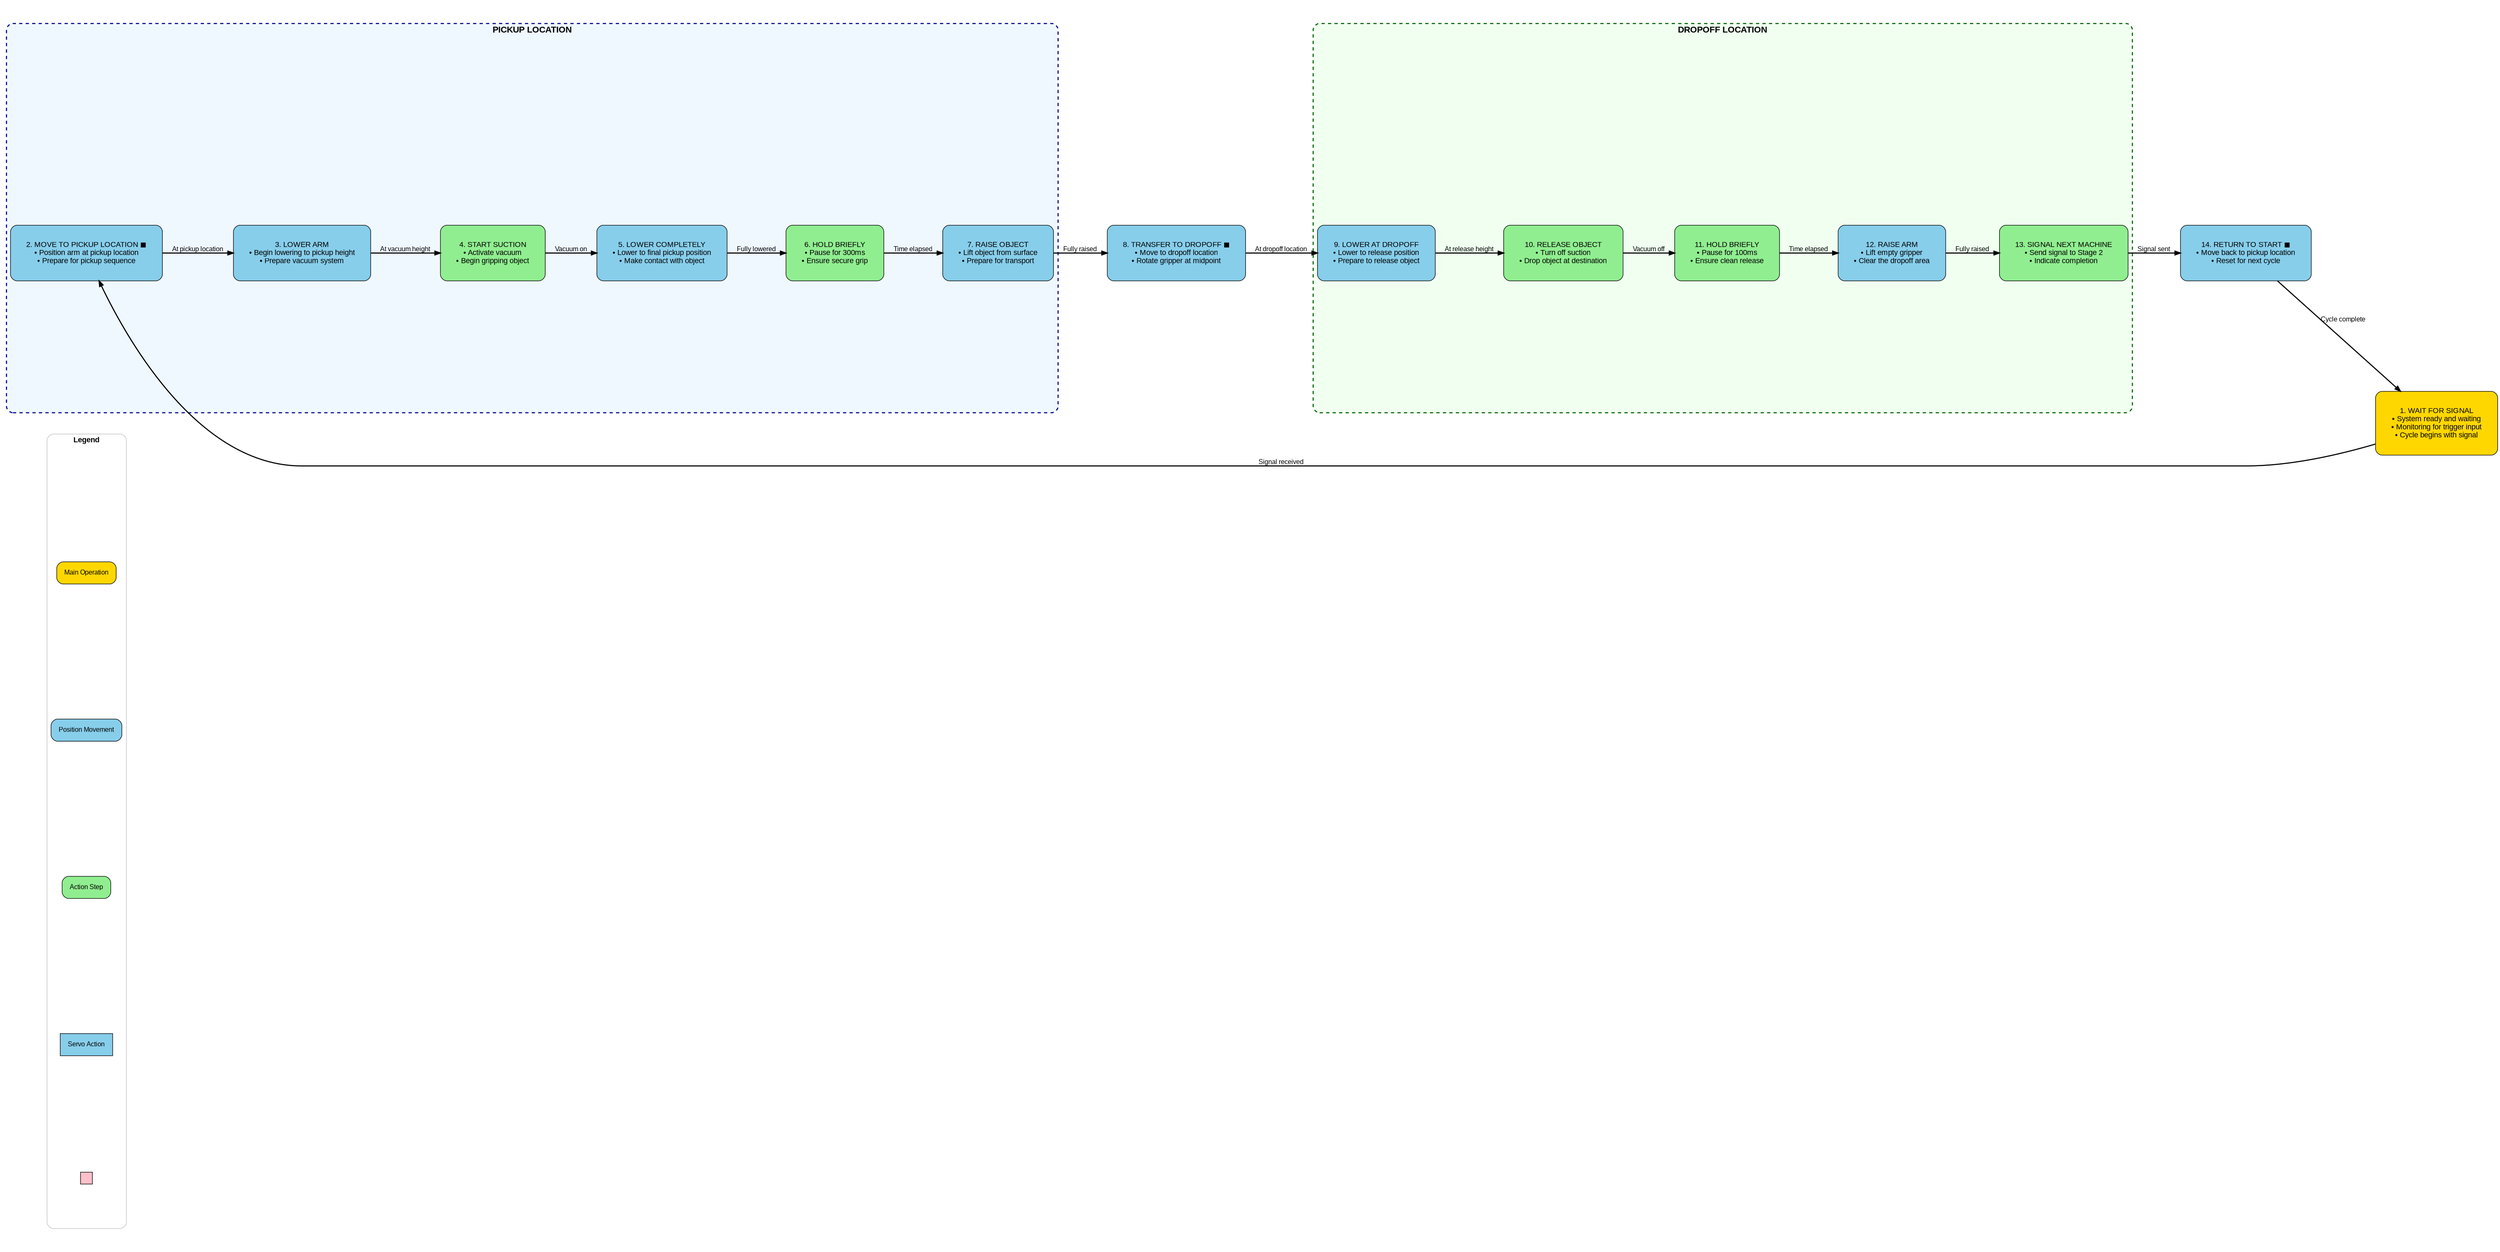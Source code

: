 digraph G {
    // Graph settings
    rankdir=LR;  // Left to Right direction
    size="40,20";  // Much larger dimensions
    dpi=400;  // Higher DPI
    ratio=fill;
    node [shape=box, style="rounded,filled", fontname="Arial", fontsize=14, margin=0.4]; // Larger font and margin
    edge [fontname="Arial", fontsize=12, penwidth=2.0]; // Thicker edges, larger font
    splines=true;
    
    // Legend
    subgraph cluster_legend {
        label = "Legend";
        fontsize=14;
        fontname="Arial Bold";
        style="rounded";
        color=gray;
        node [margin=0.2, fontsize=12];
        
        main [label="Main Operation", fillcolor="gold1", penwidth=1];
        position [label="Position Movement", fillcolor="skyblue", penwidth=1];
        action [label="Action Step", fillcolor="lightgreen", penwidth=1];
        servo [label="Servo Action", shape="box", style="filled", fillcolor="skyblue", penwidth=1];
        servo_icon [label="", shape="square", style="filled", fillcolor="pink", width=0.3, height=0.3, fixedsize=true];
    }
    
    // Start node (outside of locations)
    start [label="1. WAIT FOR SIGNAL\n• System ready and waiting\n• Monitoring for trigger input\n• Cycle begins with signal", fillcolor="gold1"];

    // Pickup Location Cluster
    subgraph cluster_pickup {
        label = "PICKUP LOCATION";
        fontsize=16;
        fontname="Arial Bold";
        style="rounded,dashed";
        color="darkblue";
        bgcolor="aliceblue";
        penwidth=2.0;
        
        // Process nodes for pickup location
        move_to_pickup [label="2. MOVE TO PICKUP LOCATION ◼\n• Position arm at pickup location\n• Prepare for pickup sequence", fillcolor="skyblue"];
        
        lower_for_pickup [label="3. LOWER ARM\n• Begin lowering to pickup height\n• Prepare vacuum system", fillcolor="skyblue"];
        
        activate_vacuum [label="4. START SUCTION\n• Activate vacuum\n• Begin gripping object", fillcolor="lightgreen"];
        
        continue_lower [label="5. LOWER COMPLETELY\n• Lower to final pickup position\n• Make contact with object", fillcolor="skyblue"];
        
        wait_pickup [label="6. HOLD BRIEFLY\n• Pause for 300ms\n• Ensure secure grip", fillcolor="lightgreen"];
        
        raise_with_object [label="7. RAISE OBJECT\n• Lift object from surface\n• Prepare for transport", fillcolor="skyblue"];
    }
    
    // Transfer step (between locations)
    move_to_dropoff [label="8. TRANSFER TO DROPOFF ◼\n• Move to dropoff location\n• Rotate gripper at midpoint", fillcolor="skyblue"];
    
    // Dropoff Location Cluster
    subgraph cluster_dropoff {
        label = "DROPOFF LOCATION";
        fontsize=16;
        fontname="Arial Bold";
        style="rounded,dashed";
        color="darkgreen";
        bgcolor="honeydew";
        penwidth=2.0;
        
        // Process nodes for dropoff location
        lower_for_dropoff [label="9. LOWER AT DROPOFF\n• Lower to release position\n• Prepare to release object", fillcolor="skyblue"];
        
        release_object [label="10. RELEASE OBJECT\n• Turn off suction\n• Drop object at destination", fillcolor="lightgreen"];
        
        wait_after_release [label="11. HOLD BRIEFLY\n• Pause for 100ms\n• Ensure clean release", fillcolor="lightgreen"];
        
        raise_after_dropoff [label="12. RAISE ARM\n• Lift empty gripper\n• Clear the dropoff area", fillcolor="skyblue"];
        
        signal_stage2 [label="13. SIGNAL NEXT MACHINE\n• Send signal to Stage 2\n• Indicate completion", fillcolor="lightgreen"];
    }
    
    // Return step (between locations)
    return_to_pickup [label="14. RETURN TO START ◼\n• Move back to pickup location\n• Reset for next cycle", fillcolor="skyblue"];
    
    // Edge connections with larger font labels
    start -> move_to_pickup [label="Signal received", fontsize=12];
    move_to_pickup -> lower_for_pickup [label="At pickup location", fontsize=12];
    lower_for_pickup -> activate_vacuum [label="At vacuum height", fontsize=12];
    activate_vacuum -> continue_lower [label="Vacuum on", fontsize=12];
    continue_lower -> wait_pickup [label="Fully lowered", fontsize=12];
    wait_pickup -> raise_with_object [label="Time elapsed", fontsize=12];
    raise_with_object -> move_to_dropoff [label="Fully raised", fontsize=12];
    move_to_dropoff -> lower_for_dropoff [label="At dropoff location", fontsize=12];
    lower_for_dropoff -> release_object [label="At release height", fontsize=12];
    release_object -> wait_after_release [label="Vacuum off", fontsize=12];
    wait_after_release -> raise_after_dropoff [label="Time elapsed", fontsize=12];
    raise_after_dropoff -> signal_stage2 [label="Fully raised", fontsize=12];
    signal_stage2 -> return_to_pickup [label="Signal sent", fontsize=12];
    return_to_pickup -> start [label="Cycle complete", fontsize=12];
} 